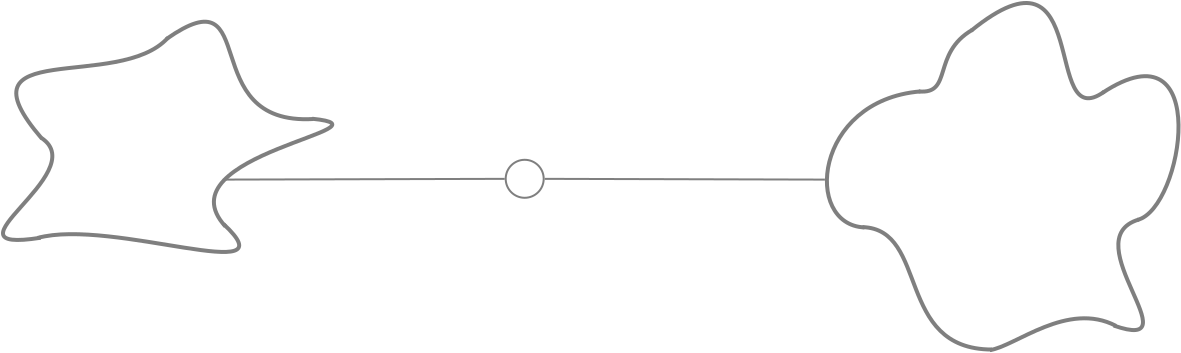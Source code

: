 <?xml version="1.0" encoding="UTF-8"?>
<dia:diagram xmlns:dia="http://www.lysator.liu.se/~alla/dia/">
  <dia:layer name="Background" visible="true" active="true">
    <dia:object type="Standard - Line" version="0" id="O0">
      <dia:attribute name="obj_pos">
        <dia:point val="40.019,4.04"/>
      </dia:attribute>
      <dia:attribute name="obj_bb">
        <dia:rectangle val="25.957,3.953;40.069,4.09"/>
      </dia:attribute>
      <dia:attribute name="conn_endpoints">
        <dia:point val="40.019,4.04"/>
        <dia:point val="26.008,4.003"/>
      </dia:attribute>
      <dia:attribute name="numcp">
        <dia:int val="1"/>
      </dia:attribute>
      <dia:attribute name="line_color">
        <dia:color val="#7f7f7f"/>
      </dia:attribute>
      <dia:attribute name="line_width">
        <dia:real val="0.1"/>
      </dia:attribute>
      <dia:connections>
        <dia:connection handle="1" to="O2" connection="8"/>
      </dia:connections>
    </dia:object>
    <dia:object type="Standard - Line" version="0" id="O1">
      <dia:attribute name="obj_pos">
        <dia:point val="9.918,4.04"/>
      </dia:attribute>
      <dia:attribute name="obj_bb">
        <dia:rectangle val="9.868,3.953;24.06,4.09"/>
      </dia:attribute>
      <dia:attribute name="conn_endpoints">
        <dia:point val="9.918,4.04"/>
        <dia:point val="24.01,4.003"/>
      </dia:attribute>
      <dia:attribute name="numcp">
        <dia:int val="1"/>
      </dia:attribute>
      <dia:attribute name="line_color">
        <dia:color val="#7f7f7f"/>
      </dia:attribute>
      <dia:attribute name="line_width">
        <dia:real val="0.1"/>
      </dia:attribute>
      <dia:connections>
        <dia:connection handle="1" to="O2" connection="8"/>
      </dia:connections>
    </dia:object>
    <dia:object type="Standard - Ellipse" version="0" id="O2">
      <dia:attribute name="obj_pos">
        <dia:point val="24.059,3.05"/>
      </dia:attribute>
      <dia:attribute name="obj_bb">
        <dia:rectangle val="24.009,3;26.009,5"/>
      </dia:attribute>
      <dia:attribute name="elem_corner">
        <dia:point val="24.059,3.05"/>
      </dia:attribute>
      <dia:attribute name="elem_width">
        <dia:real val="1.9"/>
      </dia:attribute>
      <dia:attribute name="elem_height">
        <dia:real val="1.9"/>
      </dia:attribute>
      <dia:attribute name="border_width">
        <dia:real val="0.1"/>
      </dia:attribute>
      <dia:attribute name="border_color">
        <dia:color val="#7f7f7f"/>
      </dia:attribute>
      <dia:attribute name="aspect">
        <dia:enum val="2"/>
      </dia:attribute>
    </dia:object>
    <dia:object type="Standard - BezierLine" version="0" id="O3">
      <dia:attribute name="obj_pos">
        <dia:point val="47.331,-3.403"/>
      </dia:attribute>
      <dia:attribute name="obj_bb">
        <dia:rectangle val="47.19,-4.89;54.12,0.073"/>
      </dia:attribute>
      <dia:attribute name="bez_points">
        <dia:point val="47.331,-3.403"/>
        <dia:point val="53.481,-8.403"/>
        <dia:point val="50.831,1.897"/>
        <dia:point val="53.981,-0.353"/>
      </dia:attribute>
      <dia:attribute name="corner_types">
        <dia:enum val="0"/>
        <dia:enum val="0"/>
      </dia:attribute>
      <dia:attribute name="line_color">
        <dia:color val="#7f7f7f"/>
      </dia:attribute>
      <dia:attribute name="line_width">
        <dia:real val="0.2"/>
      </dia:attribute>
    </dia:object>
    <dia:object type="Standard - BezierLine" version="0" id="O4">
      <dia:attribute name="obj_pos">
        <dia:point val="55.712,6.038"/>
      </dia:attribute>
      <dia:attribute name="obj_bb">
        <dia:rectangle val="54.335,5.913;56.023,11.665"/>
      </dia:attribute>
      <dia:attribute name="bez_points">
        <dia:point val="55.712,6.038"/>
        <dia:point val="52.406,7.022"/>
        <dia:point val="58.55,12.766"/>
        <dia:point val="54.462,11.338"/>
      </dia:attribute>
      <dia:attribute name="corner_types">
        <dia:enum val="0"/>
        <dia:enum val="0"/>
      </dia:attribute>
      <dia:attribute name="line_color">
        <dia:color val="#7f7f7f"/>
      </dia:attribute>
      <dia:attribute name="line_width">
        <dia:real val="0.2"/>
      </dia:attribute>
    </dia:object>
    <dia:object type="Standard - BezierLine" version="0" id="O5">
      <dia:attribute name="obj_pos">
        <dia:point val="54.575,11.356"/>
      </dia:attribute>
      <dia:attribute name="obj_bb">
        <dia:rectangle val="48.152,10.875;54.71,12.679"/>
      </dia:attribute>
      <dia:attribute name="bez_points">
        <dia:point val="54.575,11.356"/>
        <dia:point val="52.147,10.085"/>
        <dia:point val="49.54,12.385"/>
        <dia:point val="48.265,12.566"/>
      </dia:attribute>
      <dia:attribute name="corner_types">
        <dia:enum val="0"/>
        <dia:enum val="0"/>
      </dia:attribute>
      <dia:attribute name="line_color">
        <dia:color val="#7f7f7f"/>
      </dia:attribute>
      <dia:attribute name="line_width">
        <dia:real val="0.2"/>
      </dia:attribute>
    </dia:object>
    <dia:object type="Standard - BezierLine" version="0" id="O6">
      <dia:attribute name="obj_pos">
        <dia:point val="48.375,12.537"/>
      </dia:attribute>
      <dia:attribute name="obj_bb">
        <dia:rectangle val="41.794,6.313;48.475,12.638"/>
      </dia:attribute>
      <dia:attribute name="bez_points">
        <dia:point val="48.375,12.537"/>
        <dia:point val="43.515,12.535"/>
        <dia:point val="45.247,6.516"/>
        <dia:point val="41.897,6.416"/>
      </dia:attribute>
      <dia:attribute name="corner_types">
        <dia:enum val="0"/>
        <dia:enum val="0"/>
      </dia:attribute>
      <dia:attribute name="line_color">
        <dia:color val="#7f7f7f"/>
      </dia:attribute>
      <dia:attribute name="line_width">
        <dia:real val="0.2"/>
      </dia:attribute>
    </dia:object>
    <dia:object type="Standard - BezierLine" version="0" id="O7">
      <dia:attribute name="obj_pos">
        <dia:point val="44.712,-0.369"/>
      </dia:attribute>
      <dia:attribute name="obj_bb">
        <dia:rectangle val="44.603,-3.587;47.53,-0.26"/>
      </dia:attribute>
      <dia:attribute name="bez_points">
        <dia:point val="44.712,-0.369"/>
        <dia:point val="46.434,-0.206"/>
        <dia:point val="45.343,-2.262"/>
        <dia:point val="47.394,-3.45"/>
      </dia:attribute>
      <dia:attribute name="corner_types">
        <dia:enum val="0"/>
        <dia:enum val="0"/>
      </dia:attribute>
      <dia:attribute name="line_color">
        <dia:color val="#7f7f7f"/>
      </dia:attribute>
      <dia:attribute name="line_width">
        <dia:real val="0.2"/>
      </dia:attribute>
    </dia:object>
    <dia:object type="Standard - BezierLine" version="0" id="O8">
      <dia:attribute name="obj_pos">
        <dia:point val="41.993,6.431"/>
      </dia:attribute>
      <dia:attribute name="obj_bb">
        <dia:rectangle val="40.019,-0.477;44.901,6.535"/>
      </dia:attribute>
      <dia:attribute name="bez_points">
        <dia:point val="41.993,6.431"/>
        <dia:point val="38.939,6.3"/>
        <dia:point val="39.444,0.081"/>
        <dia:point val="44.794,-0.369"/>
      </dia:attribute>
      <dia:attribute name="corner_types">
        <dia:enum val="0"/>
        <dia:enum val="0"/>
      </dia:attribute>
      <dia:attribute name="line_color">
        <dia:color val="#7f7f7f"/>
      </dia:attribute>
      <dia:attribute name="line_width">
        <dia:real val="0.2"/>
      </dia:attribute>
    </dia:object>
    <dia:object type="Standard - BezierLine" version="0" id="O9">
      <dia:attribute name="obj_pos">
        <dia:point val="55.644,6.056"/>
      </dia:attribute>
      <dia:attribute name="obj_bb">
        <dia:rectangle val="53.755,-1.231;57.801,6.177"/>
      </dia:attribute>
      <dia:attribute name="bez_points">
        <dia:point val="55.644,6.056"/>
        <dia:point val="57.931,5.504"/>
        <dia:point val="59.423,-3.946"/>
        <dia:point val="53.894,-0.294"/>
      </dia:attribute>
      <dia:attribute name="corner_types">
        <dia:enum val="0"/>
        <dia:enum val="0"/>
      </dia:attribute>
      <dia:attribute name="line_color">
        <dia:color val="#7f7f7f"/>
      </dia:attribute>
      <dia:attribute name="line_width">
        <dia:real val="0.2"/>
      </dia:attribute>
    </dia:object>
    <dia:object type="Standard - BezierLine" version="0" id="O10">
      <dia:attribute name="obj_pos">
        <dia:point val="7.097,-2.99"/>
      </dia:attribute>
      <dia:attribute name="obj_bb">
        <dia:rectangle val="6.957,-3.955;14.552,1.121"/>
      </dia:attribute>
      <dia:attribute name="bez_points">
        <dia:point val="7.097,-2.99"/>
        <dia:point val="11.947,-6.39"/>
        <dia:point val="8.447,1.36"/>
        <dia:point val="14.447,1.01"/>
      </dia:attribute>
      <dia:attribute name="corner_types">
        <dia:enum val="0"/>
        <dia:enum val="0"/>
      </dia:attribute>
      <dia:attribute name="line_color">
        <dia:color val="#7f7f7f"/>
      </dia:attribute>
      <dia:attribute name="line_width">
        <dia:real val="0.2"/>
      </dia:attribute>
    </dia:object>
    <dia:object type="Standard - BezierLine" version="0" id="O11">
      <dia:attribute name="obj_pos">
        <dia:point val="0.872,1.997"/>
      </dia:attribute>
      <dia:attribute name="obj_bb">
        <dia:rectangle val="-0.512,-3.194;7.313,2.138"/>
      </dia:attribute>
      <dia:attribute name="bez_points">
        <dia:point val="0.872,1.997"/>
        <dia:point val="-3.566,-3.153"/>
        <dia:point val="4.728,-0.329"/>
        <dia:point val="7.172,-3.053"/>
      </dia:attribute>
      <dia:attribute name="corner_types">
        <dia:enum val="0"/>
        <dia:enum val="0"/>
      </dia:attribute>
      <dia:attribute name="line_color">
        <dia:color val="#7f7f7f"/>
      </dia:attribute>
      <dia:attribute name="line_width">
        <dia:real val="0.2"/>
      </dia:attribute>
    </dia:object>
    <dia:object type="Standard - BezierLine" version="0" id="O12">
      <dia:attribute name="obj_pos">
        <dia:point val="14.384,0.997"/>
      </dia:attribute>
      <dia:attribute name="obj_bb">
        <dia:rectangle val="9.369,0.888;15.489,6.526"/>
      </dia:attribute>
      <dia:attribute name="bez_points">
        <dia:point val="14.384,0.997"/>
        <dia:point val="18.859,1.447"/>
        <dia:point val="6.747,2.785"/>
        <dia:point val="10.047,6.385"/>
      </dia:attribute>
      <dia:attribute name="corner_types">
        <dia:enum val="0"/>
        <dia:enum val="0"/>
      </dia:attribute>
      <dia:attribute name="line_color">
        <dia:color val="#7f7f7f"/>
      </dia:attribute>
      <dia:attribute name="line_width">
        <dia:real val="0.2"/>
      </dia:attribute>
    </dia:object>
    <dia:object type="Standard - BezierLine" version="0" id="O13">
      <dia:attribute name="obj_pos">
        <dia:point val="9.947,6.26"/>
      </dia:attribute>
      <dia:attribute name="obj_bb">
        <dia:rectangle val="0.524,6.118;10.833,7.758"/>
      </dia:attribute>
      <dia:attribute name="bez_points">
        <dia:point val="9.947,6.26"/>
        <dia:point val="13.447,9.51"/>
        <dia:point val="4.347,5.935"/>
        <dia:point val="0.647,6.96"/>
      </dia:attribute>
      <dia:attribute name="corner_types">
        <dia:enum val="0"/>
        <dia:enum val="0"/>
      </dia:attribute>
      <dia:attribute name="line_color">
        <dia:color val="#7f7f7f"/>
      </dia:attribute>
      <dia:attribute name="line_width">
        <dia:real val="0.2"/>
      </dia:attribute>
    </dia:object>
    <dia:object type="Standard - BezierLine" version="0" id="O14">
      <dia:attribute name="obj_pos">
        <dia:point val="0.847,1.96"/>
      </dia:attribute>
      <dia:attribute name="obj_bb">
        <dia:rectangle val="-1.176,1.821;1.491,7.159"/>
      </dia:attribute>
      <dia:attribute name="bez_points">
        <dia:point val="0.847,1.96"/>
        <dia:point val="3.472,3.697"/>
        <dia:point val="-4.541,7.785"/>
        <dia:point val="0.809,6.947"/>
      </dia:attribute>
      <dia:attribute name="corner_types">
        <dia:enum val="0"/>
        <dia:enum val="0"/>
      </dia:attribute>
      <dia:attribute name="line_color">
        <dia:color val="#7f7f7f"/>
      </dia:attribute>
      <dia:attribute name="line_width">
        <dia:real val="0.2"/>
      </dia:attribute>
    </dia:object>
  </dia:layer>
</dia:diagram>
